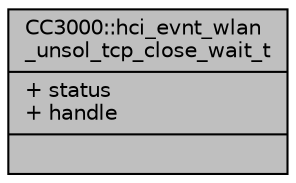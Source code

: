 digraph "CC3000::hci_evnt_wlan_unsol_tcp_close_wait_t"
{
  edge [fontname="Helvetica",fontsize="10",labelfontname="Helvetica",labelfontsize="10"];
  node [fontname="Helvetica",fontsize="10",shape=record];
  Node1 [label="{CC3000::hci_evnt_wlan\l_unsol_tcp_close_wait_t\n|+ status\l+ handle\l|}",height=0.2,width=0.4,color="black", fillcolor="grey75", style="filled", fontcolor="black"];
}
